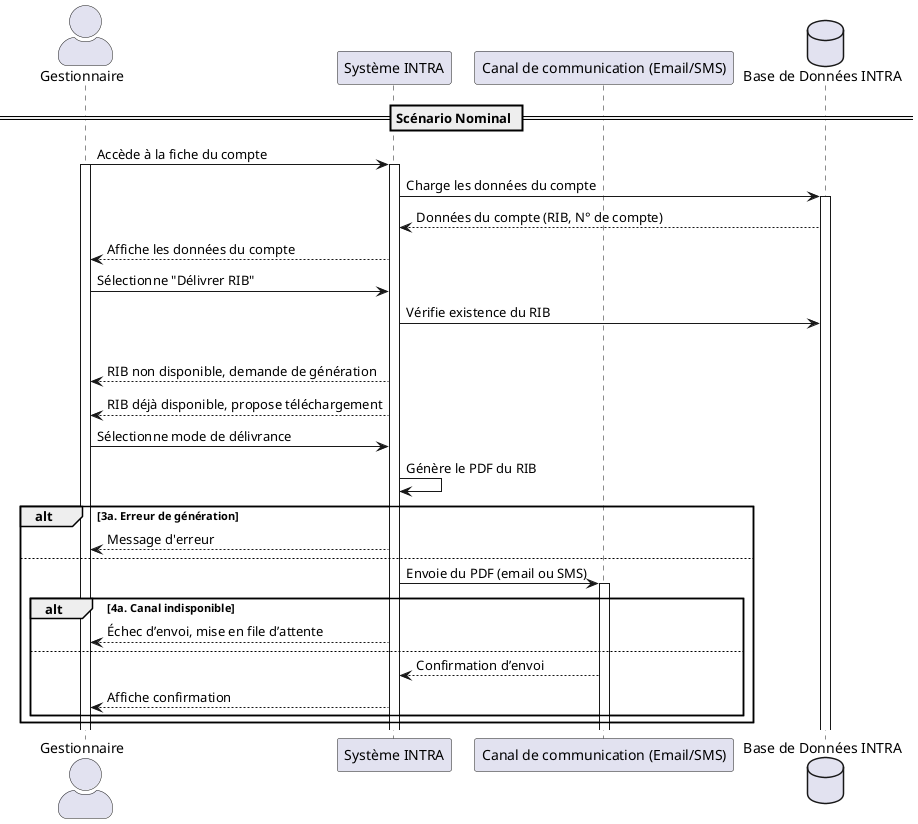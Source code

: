 @startuml UC020
skinparam actorStyle awesome

actor "Gestionnaire" as Gestionnaire
participant "Système INTRA" as INTRA
participant "Canal de communication (Email/SMS)" as Canal
database "Base de Données INTRA" as BDD

== Scénario Nominal ==
Gestionnaire -> INTRA : Accède à la fiche du compte
activate Gestionnaire
activate INTRA
INTRA -> BDD : Charge les données du compte
activate BDD
BDD --> INTRA : Données du compte (RIB, N° de compte)
INTRA --> Gestionnaire : Affiche les données du compte
Gestionnaire -> INTRA : Sélectionne "Délivrer RIB"
INTRA -> BDD : Vérifie existence du RIB
alt 2a. RIB non disponible
    INTRA --> Gestionnaire : RIB non disponible, demande de génération
else
    INTRA --> Gestionnaire : RIB déjà disponible, propose téléchargement    
Gestionnaire -> INTRA : Sélectionne mode de délivrance

INTRA -> INTRA : Génère le PDF du RIB

alt 3a. Erreur de génération
    INTRA --> Gestionnaire : Message d'erreur
else
    INTRA -> Canal : Envoie du PDF (email ou SMS)
    activate Canal
    alt 4a. Canal indisponible
        INTRA --> Gestionnaire : Échec d’envoi, mise en file d’attente
    else
        Canal --> INTRA : Confirmation d’envoi
        INTRA --> Gestionnaire : Affiche confirmation
    end
end

@enduml
